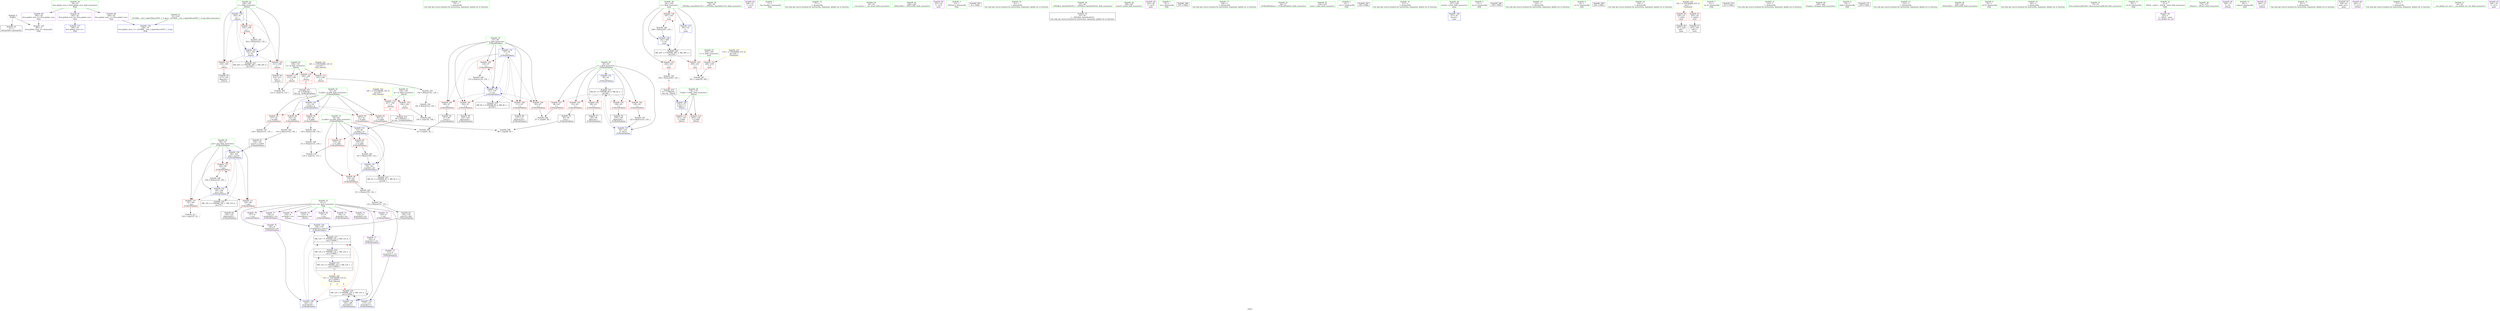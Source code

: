 digraph "SVFG" {
	label="SVFG";

	Node0x55a2af7cf110 [shape=record,color=grey,label="{NodeID: 0\nNullPtr}"];
	Node0x55a2af7cf110 -> Node0x55a2af7e9f40[style=solid];
	Node0x55a2af7cf110 -> Node0x55a2af7eef40[style=solid];
	Node0x55a2af7e8c20 [shape=record,color=red,label="{NodeID: 97\n133\<--63\n\<--m.addr\n_Z10buildTablexx\n}"];
	Node0x55a2af7e8c20 -> Node0x55a2af7f5290[style=solid];
	Node0x55a2af7e6b60 [shape=record,color=green,label="{NodeID: 14\n76\<--1\n\<--dummyObj\nCan only get source location for instruction, argument, global var or function.}"];
	Node0x55a2af7ec7b0 [shape=record,color=grey,label="{NodeID: 194\n264 = Binary(263, 120, )\n|{<s0>13}}"];
	Node0x55a2af7ec7b0:s0 -> Node0x55a2af80e410[style=solid,color=red];
	Node0x55a2af7e9780 [shape=record,color=red,label="{NodeID: 111\n155\<--69\n\<--pos\n_Z10buildTablexx\n}"];
	Node0x55a2af7e9780 -> Node0x55a2af7ea890[style=solid];
	Node0x55a2af7e7960 [shape=record,color=green,label="{NodeID: 28\n38\<--39\n_ZNSt8ios_base4InitC1Ev\<--_ZNSt8ios_base4InitC1Ev_field_insensitive\n}"];
	Node0x55a2af7f4f90 [shape=record,color=grey,label="{NodeID: 208\n86 = cmp(84, 85, )\n}"];
	Node0x55a2af7eeba0 [shape=record,color=red,label="{NodeID: 125\n263\<--241\n\<--i\nmain\n}"];
	Node0x55a2af7eeba0 -> Node0x55a2af7ec7b0[style=solid];
	Node0x55a2af7e85e0 [shape=record,color=green,label="{NodeID: 42\n184\<--185\ni\<--i_field_insensitive\n_Z4testi\n}"];
	Node0x55a2af7e85e0 -> Node0x55a2af7ee790[style=solid];
	Node0x55a2af7e85e0 -> Node0x55a2af7ee860[style=solid];
	Node0x55a2af7e85e0 -> Node0x55a2af7ee930[style=solid];
	Node0x55a2af7e85e0 -> Node0x55a2af7efba0[style=solid];
	Node0x55a2af7e85e0 -> Node0x55a2af7efc70[style=solid];
	Node0x55a2af7ef790 [shape=record,color=blue,label="{NodeID: 139\n69\<--144\npos\<--conv21\n_Z10buildTablexx\n}"];
	Node0x55a2af7ef790 -> Node0x55a2af7e96b0[style=dashed];
	Node0x55a2af7ef790 -> Node0x55a2af7e9780[style=dashed];
	Node0x55a2af7ef790 -> Node0x55a2af7e9850[style=dashed];
	Node0x55a2af7ef790 -> Node0x55a2af7efa00[style=dashed];
	Node0x55a2af7ef790 -> Node0x55a2af7fc8b0[style=dashed];
	Node0x55a2af7ea2e0 [shape=record,color=black,label="{NodeID: 56\n91\<--90\nconv2\<--\n_Z10buildTablexx\n}"];
	Node0x55a2af7ea2e0 -> Node0x55a2af7f5110[style=solid];
	Node0x55a2af7eae40 [shape=record,color=purple,label="{NodeID: 70\n101\<--8\narrayidx\<--res\n_Z10buildTablexx\n}"];
	Node0x55a2af7eb9a0 [shape=record,color=purple,label="{NodeID: 84\n246\<--21\n\<--.str.4\nmain\n}"];
	Node0x55a2af7e5c60 [shape=record,color=green,label="{NodeID: 1\n7\<--1\n__dso_handle\<--dummyObj\nGlob }"];
	Node0x55a2af7e8cf0 [shape=record,color=red,label="{NodeID: 98\n150\<--63\n\<--m.addr\n_Z10buildTablexx\n}"];
	Node0x55a2af7e8cf0 -> Node0x55a2af7f4810[style=solid];
	Node0x55a2af7e6c60 [shape=record,color=green,label="{NodeID: 15\n77\<--1\n\<--dummyObj\nCan only get source location for instruction, argument, global var or function.}"];
	Node0x55a2af7ec930 [shape=record,color=grey,label="{NodeID: 195\n224 = Binary(223, 120, )\n}"];
	Node0x55a2af7ec930 -> Node0x55a2af7efc70[style=solid];
	Node0x55a2af7e9850 [shape=record,color=red,label="{NodeID: 112\n163\<--69\n\<--pos\n_Z10buildTablexx\n}"];
	Node0x55a2af7e9850 -> Node0x55a2af7ecf30[style=solid];
	Node0x55a2af7e7a60 [shape=record,color=green,label="{NodeID: 29\n44\<--45\n__cxa_atexit\<--__cxa_atexit_field_insensitive\n}"];
	Node0x55a2af7f5110 [shape=record,color=grey,label="{NodeID: 209\n93 = cmp(91, 92, )\n}"];
	Node0x55a2af7eec70 [shape=record,color=red,label="{NodeID: 126\n267\<--241\n\<--i\nmain\n}"];
	Node0x55a2af7eec70 -> Node0x55a2af7ecab0[style=solid];
	Node0x55a2af7e86b0 [shape=record,color=green,label="{NodeID: 43\n188\<--189\n_ZNSirsERx\<--_ZNSirsERx_field_insensitive\n}"];
	Node0x55a2af7ef860 [shape=record,color=blue,label="{NodeID: 140\n158\<--154\narrayidx25\<--conv23\n_Z10buildTablexx\n}"];
	Node0x55a2af7ef860 -> Node0x55a2af7ef860[style=dashed];
	Node0x55a2af7ef860 -> Node0x55a2af7fcdb0[style=dashed];
	Node0x55a2af7ea3b0 [shape=record,color=black,label="{NodeID: 57\n100\<--99\nidxprom\<--\n_Z10buildTablexx\n}"];
	Node0x55a2af801b20 [shape=record,color=yellow,style=double,label="{NodeID: 237\n27V_1 = ENCHI(MR_27V_0)\npts\{240 \}\nFun[main]}"];
	Node0x55a2af801b20 -> Node0x55a2af7eea00[style=dashed];
	Node0x55a2af7eaf10 [shape=record,color=purple,label="{NodeID: 71\n104\<--8\narrayidx7\<--res\n_Z10buildTablexx\n}"];
	Node0x55a2af7eaf10 -> Node0x55a2af7ef380[style=solid];
	Node0x55a2af7eba70 [shape=record,color=purple,label="{NodeID: 85\n251\<--24\n\<--.str.5\nmain\n}"];
	Node0x55a2af7e5cf0 [shape=record,color=green,label="{NodeID: 2\n12\<--1\n_ZSt3cin\<--dummyObj\nGlob }"];
	Node0x55a2af80da20 [shape=record,color=black,label="{NodeID: 265\n41 = PHI()\n}"];
	Node0x55a2af7e8dc0 [shape=record,color=red,label="{NodeID: 99\n160\<--63\n\<--m.addr\n_Z10buildTablexx\n}"];
	Node0x55a2af7e8dc0 -> Node0x55a2af7ed0b0[style=solid];
	Node0x55a2af7e6d60 [shape=record,color=green,label="{NodeID: 16\n81\<--1\n\<--dummyObj\nCan only get source location for instruction, argument, global var or function.}"];
	Node0x55a2af7ecab0 [shape=record,color=grey,label="{NodeID: 196\n268 = Binary(267, 120, )\n}"];
	Node0x55a2af7ecab0 -> Node0x55a2af7efee0[style=solid];
	Node0x55a2af7e9920 [shape=record,color=red,label="{NodeID: 113\n197\<--178\n\<--T.addr\n_Z4testi\n}"];
	Node0x55a2af7e7b60 [shape=record,color=green,label="{NodeID: 30\n43\<--49\n_ZNSt8ios_base4InitD1Ev\<--_ZNSt8ios_base4InitD1Ev_field_insensitive\n}"];
	Node0x55a2af7e7b60 -> Node0x55a2af7ea040[style=solid];
	Node0x55a2af7f5290 [shape=record,color=grey,label="{NodeID: 210\n134 = cmp(131, 133, )\n}"];
	Node0x55a2af7eed40 [shape=record,color=blue,label="{NodeID: 127\n283\<--30\nllvm.global_ctors_0\<--\nGlob }"];
	Node0x55a2af7e87b0 [shape=record,color=green,label="{NodeID: 44\n200\<--201\nprintf\<--printf_field_insensitive\n}"];
	Node0x55a2af7ff0b0 [shape=record,color=black,label="{NodeID: 224\nMR_12V_2 = PHI(MR_12V_1, MR_12V_3, )\npts\{110000 \}\n|{<s0>13}}"];
	Node0x55a2af7ff0b0:s0 -> Node0x55a2af7fffb0[style=dashed,color=blue];
	Node0x55a2af7ef930 [shape=record,color=blue,label="{NodeID: 141\n63\<--161\nm.addr\<--shr\n_Z10buildTablexx\n}"];
	Node0x55a2af7ef930 -> Node0x55a2af7e8cf0[style=dashed];
	Node0x55a2af7ef930 -> Node0x55a2af7e8dc0[style=dashed];
	Node0x55a2af7ef930 -> Node0x55a2af7ef930[style=dashed];
	Node0x55a2af7ef930 -> Node0x55a2af7fc3b0[style=dashed];
	Node0x55a2af7ea480 [shape=record,color=black,label="{NodeID: 58\n103\<--102\nidxprom6\<--\n_Z10buildTablexx\n}"];
	Node0x55a2af7eafe0 [shape=record,color=purple,label="{NodeID: 72\n110\<--8\narrayidx9\<--res\n_Z10buildTablexx\n}"];
	Node0x55a2af7ebb40 [shape=record,color=purple,label="{NodeID: 86\n252\<--26\n\<--.str.6\nmain\n}"];
	Node0x55a2af7e5d80 [shape=record,color=green,label="{NodeID: 3\n13\<--1\n.str\<--dummyObj\nGlob }"];
	Node0x55a2af80db20 [shape=record,color=black,label="{NodeID: 266\n187 = PHI()\n}"];
	Node0x55a2af7e8e90 [shape=record,color=red,label="{NodeID: 100\n83\<--65\n\<--i\n_Z10buildTablexx\n}"];
	Node0x55a2af7e8e90 -> Node0x55a2af7ea210[style=solid];
	Node0x55a2af7e6e60 [shape=record,color=green,label="{NodeID: 17\n106\<--1\n\<--dummyObj\nCan only get source location for instruction, argument, global var or function.}"];
	Node0x55a2af7ecc30 [shape=record,color=grey,label="{NodeID: 197\n138 = Binary(137, 132, )\n}"];
	Node0x55a2af7e99f0 [shape=record,color=red,label="{NodeID: 114\n203\<--178\n\<--T.addr\n_Z4testi\n}"];
	Node0x55a2af7e7c60 [shape=record,color=green,label="{NodeID: 31\n56\<--57\n_Z10buildTablexx\<--_Z10buildTablexx_field_insensitive\n}"];
	Node0x55a2af7f5410 [shape=record,color=grey,label="{NodeID: 211\n148 = cmp(147, 81, )\n}"];
	Node0x55a2af7eee40 [shape=record,color=blue,label="{NodeID: 128\n284\<--31\nllvm.global_ctors_1\<--_GLOBAL__sub_I_olpetOdessaONU_1_0.cpp\nGlob }"];
	Node0x55a2af7e88b0 [shape=record,color=green,label="{NodeID: 45\n234\<--235\nmain\<--main_field_insensitive\n}"];
	Node0x55a2af7ff5b0 [shape=record,color=black,label="{NodeID: 225\nMR_20V_2 = PHI(MR_20V_1, MR_20V_4, )\npts\{185 \}\n}"];
	Node0x55a2af7efa00 [shape=record,color=blue,label="{NodeID: 142\n69\<--164\npos\<--dec\n_Z10buildTablexx\n}"];
	Node0x55a2af7efa00 -> Node0x55a2af7e96b0[style=dashed];
	Node0x55a2af7efa00 -> Node0x55a2af7e9780[style=dashed];
	Node0x55a2af7efa00 -> Node0x55a2af7e9850[style=dashed];
	Node0x55a2af7efa00 -> Node0x55a2af7efa00[style=dashed];
	Node0x55a2af7efa00 -> Node0x55a2af7fc8b0[style=dashed];
	Node0x55a2af7ea550 [shape=record,color=black,label="{NodeID: 59\n109\<--108\nidxprom8\<--\n_Z10buildTablexx\n}"];
	Node0x55a2af7eb0b0 [shape=record,color=purple,label="{NodeID: 73\n113\<--8\narrayidx11\<--res\n_Z10buildTablexx\n}"];
	Node0x55a2af7eb0b0 -> Node0x55a2af7ef450[style=solid];
	Node0x55a2af7ebc10 [shape=record,color=purple,label="{NodeID: 87\n283\<--29\nllvm.global_ctors_0\<--llvm.global_ctors\nGlob }"];
	Node0x55a2af7ebc10 -> Node0x55a2af7eed40[style=solid];
	Node0x55a2af7e5e10 [shape=record,color=green,label="{NodeID: 4\n15\<--1\n.str.1\<--dummyObj\nGlob }"];
	Node0x55a2af80dc80 [shape=record,color=black,label="{NodeID: 267\n190 = PHI()\n}"];
	Node0x55a2af7e8f60 [shape=record,color=red,label="{NodeID: 101\n96\<--65\n\<--i\n_Z10buildTablexx\n}"];
	Node0x55a2af7e8f60 -> Node0x55a2af7f4990[style=solid];
	Node0x55a2af7e6f60 [shape=record,color=green,label="{NodeID: 18\n115\<--1\n\<--dummyObj\nCan only get source location for instruction, argument, global var or function.}"];
	Node0x55a2af7ecdb0 [shape=record,color=grey,label="{NodeID: 198\n131 = Binary(132, 129, )\n}"];
	Node0x55a2af7ecdb0 -> Node0x55a2af7f5290[style=solid];
	Node0x55a2af7e9ac0 [shape=record,color=red,label="{NodeID: 115\n191\<--180\n\<--b\n_Z4testi\n}"];
	Node0x55a2af7e9ac0 -> Node0x55a2af7ec630[style=solid];
	Node0x55a2af7e7d60 [shape=record,color=green,label="{NodeID: 32\n61\<--62\nb.addr\<--b.addr_field_insensitive\n_Z10buildTablexx\n}"];
	Node0x55a2af7e7d60 -> Node0x55a2af7ec0b0[style=solid];
	Node0x55a2af7e7d60 -> Node0x55a2af7ec180[style=solid];
	Node0x55a2af7e7d60 -> Node0x55a2af7ec250[style=solid];
	Node0x55a2af7e7d60 -> Node0x55a2af7ec320[style=solid];
	Node0x55a2af7e7d60 -> Node0x55a2af7e8b50[style=solid];
	Node0x55a2af7e7d60 -> Node0x55a2af7ef040[style=solid];
	Node0x55a2af7fb4b0 [shape=record,color=black,label="{NodeID: 212\nMR_6V_3 = PHI(MR_6V_4, MR_6V_2, )\npts\{66 \}\n}"];
	Node0x55a2af7fb4b0 -> Node0x55a2af7e8e90[style=dashed];
	Node0x55a2af7fb4b0 -> Node0x55a2af7e8f60[style=dashed];
	Node0x55a2af7fb4b0 -> Node0x55a2af7e9030[style=dashed];
	Node0x55a2af7fb4b0 -> Node0x55a2af7e9100[style=dashed];
	Node0x55a2af7fb4b0 -> Node0x55a2af7e91d0[style=dashed];
	Node0x55a2af7fb4b0 -> Node0x55a2af7ef5f0[style=dashed];
	Node0x55a2af7eef40 [shape=record,color=blue, style = dotted,label="{NodeID: 129\n285\<--3\nllvm.global_ctors_2\<--dummyVal\nGlob }"];
	Node0x55a2af7e89b0 [shape=record,color=green,label="{NodeID: 46\n237\<--238\nretval\<--retval_field_insensitive\nmain\n}"];
	Node0x55a2af7e89b0 -> Node0x55a2af7efd40[style=solid];
	Node0x55a2af7efad0 [shape=record,color=blue,label="{NodeID: 143\n178\<--177\nT.addr\<--T\n_Z4testi\n}"];
	Node0x55a2af7efad0 -> Node0x55a2af7e9920[style=dashed];
	Node0x55a2af7efad0 -> Node0x55a2af7e99f0[style=dashed];
	Node0x55a2af7ea620 [shape=record,color=black,label="{NodeID: 60\n112\<--111\nidxprom10\<--\n_Z10buildTablexx\n}"];
	Node0x55a2af7eb180 [shape=record,color=purple,label="{NodeID: 74\n139\<--8\n\<--res\n_Z10buildTablexx\n}"];
	Node0x55a2af7ebd10 [shape=record,color=purple,label="{NodeID: 88\n284\<--29\nllvm.global_ctors_1\<--llvm.global_ctors\nGlob }"];
	Node0x55a2af7ebd10 -> Node0x55a2af7eee40[style=solid];
	Node0x55a2af7e6650 [shape=record,color=green,label="{NodeID: 5\n17\<--1\n.str.2\<--dummyObj\nGlob }"];
	Node0x55a2af80dd50 [shape=record,color=black,label="{NodeID: 268\n199 = PHI()\n}"];
	Node0x55a2af7e9030 [shape=record,color=red,label="{NodeID: 102\n99\<--65\n\<--i\n_Z10buildTablexx\n}"];
	Node0x55a2af7e9030 -> Node0x55a2af7ea3b0[style=solid];
	Node0x55a2af7e7060 [shape=record,color=green,label="{NodeID: 19\n120\<--1\n\<--dummyObj\nCan only get source location for instruction, argument, global var or function.}"];
	Node0x55a2af7ecf30 [shape=record,color=grey,label="{NodeID: 199\n164 = Binary(163, 165, )\n}"];
	Node0x55a2af7ecf30 -> Node0x55a2af7efa00[style=solid];
	Node0x55a2af7ee450 [shape=record,color=red,label="{NodeID: 116\n206\<--180\n\<--b\n_Z4testi\n|{<s0>8}}"];
	Node0x55a2af7ee450:s0 -> Node0x55a2af80e120[style=solid,color=red];
	Node0x55a2af7e7e30 [shape=record,color=green,label="{NodeID: 33\n63\<--64\nm.addr\<--m.addr_field_insensitive\n_Z10buildTablexx\n}"];
	Node0x55a2af7e7e30 -> Node0x55a2af7e8c20[style=solid];
	Node0x55a2af7e7e30 -> Node0x55a2af7e8cf0[style=solid];
	Node0x55a2af7e7e30 -> Node0x55a2af7e8dc0[style=solid];
	Node0x55a2af7e7e30 -> Node0x55a2af7ef110[style=solid];
	Node0x55a2af7e7e30 -> Node0x55a2af7ef930[style=solid];
	Node0x55a2af7fb9b0 [shape=record,color=black,label="{NodeID: 213\nMR_8V_2 = PHI(MR_8V_4, MR_8V_1, )\npts\{68 \}\n}"];
	Node0x55a2af7fb9b0 -> Node0x55a2af7ef2b0[style=dashed];
	Node0x55a2af7ef040 [shape=record,color=blue,label="{NodeID: 130\n61\<--59\nb.addr\<--b\n_Z10buildTablexx\n}"];
	Node0x55a2af7ef040 -> Node0x55a2af7ec0b0[style=dashed];
	Node0x55a2af7ef040 -> Node0x55a2af7ec180[style=dashed];
	Node0x55a2af7ef040 -> Node0x55a2af7ec250[style=dashed];
	Node0x55a2af7ef040 -> Node0x55a2af7ec320[style=dashed];
	Node0x55a2af7ef040 -> Node0x55a2af7e8b50[style=dashed];
	Node0x55a2af7e8a80 [shape=record,color=green,label="{NodeID: 47\n239\<--240\nn\<--n_field_insensitive\nmain\n}"];
	Node0x55a2af7e8a80 -> Node0x55a2af7eea00[style=solid];
	Node0x55a2af7fffb0 [shape=record,color=black,label="{NodeID: 227\nMR_12V_2 = PHI(MR_12V_3, MR_12V_1, )\npts\{110000 \}\n|{<s0>13}}"];
	Node0x55a2af7fffb0:s0 -> Node0x55a2af802980[style=dashed,color=red];
	Node0x55a2af7efba0 [shape=record,color=blue,label="{NodeID: 144\n184\<--81\ni\<--\n_Z4testi\n}"];
	Node0x55a2af7efba0 -> Node0x55a2af7ee790[style=dashed];
	Node0x55a2af7efba0 -> Node0x55a2af7ee860[style=dashed];
	Node0x55a2af7efba0 -> Node0x55a2af7ee930[style=dashed];
	Node0x55a2af7efba0 -> Node0x55a2af7efc70[style=dashed];
	Node0x55a2af7efba0 -> Node0x55a2af7ff5b0[style=dashed];
	Node0x55a2af7ea6f0 [shape=record,color=black,label="{NodeID: 61\n144\<--143\nconv21\<--sub20\n_Z10buildTablexx\n}"];
	Node0x55a2af7ea6f0 -> Node0x55a2af7ef790[style=solid];
	Node0x55a2af8026e0 [shape=record,color=yellow,style=double,label="{NodeID: 241\n16V_1 = ENCHI(MR_16V_0)\npts\{181 \}\nFun[_Z4testi]}"];
	Node0x55a2af8026e0 -> Node0x55a2af7e9ac0[style=dashed];
	Node0x55a2af8026e0 -> Node0x55a2af7ee450[style=dashed];
	Node0x55a2af8026e0 -> Node0x55a2af7ee520[style=dashed];
	Node0x55a2af7eb250 [shape=record,color=purple,label="{NodeID: 75\n140\<--8\narrayidx19\<--res\n_Z10buildTablexx\n}"];
	Node0x55a2af7eb250 -> Node0x55a2af7ef6c0[style=solid];
	Node0x55a2af7ebe10 [shape=record,color=purple,label="{NodeID: 89\n285\<--29\nllvm.global_ctors_2\<--llvm.global_ctors\nGlob }"];
	Node0x55a2af7ebe10 -> Node0x55a2af7eef40[style=solid];
	Node0x55a2af7e66e0 [shape=record,color=green,label="{NodeID: 6\n19\<--1\n.str.3\<--dummyObj\nGlob }"];
	Node0x55a2af80de20 [shape=record,color=black,label="{NodeID: 269\n205 = PHI()\n}"];
	Node0x55a2af7e9100 [shape=record,color=red,label="{NodeID: 103\n108\<--65\n\<--i\n_Z10buildTablexx\n}"];
	Node0x55a2af7e9100 -> Node0x55a2af7ea550[style=solid];
	Node0x55a2af7e7160 [shape=record,color=green,label="{NodeID: 20\n130\<--1\n\<--dummyObj\nCan only get source location for instruction, argument, global var or function.}"];
	Node0x55a2af7ed0b0 [shape=record,color=grey,label="{NodeID: 200\n161 = Binary(160, 132, )\n}"];
	Node0x55a2af7ed0b0 -> Node0x55a2af7ef930[style=solid];
	Node0x55a2af7ee520 [shape=record,color=red,label="{NodeID: 117\n213\<--180\n\<--b\n_Z4testi\n}"];
	Node0x55a2af7ee520 -> Node0x55a2af7f4b10[style=solid];
	Node0x55a2af7e7f00 [shape=record,color=green,label="{NodeID: 34\n65\<--66\ni\<--i_field_insensitive\n_Z10buildTablexx\n}"];
	Node0x55a2af7e7f00 -> Node0x55a2af7e8e90[style=solid];
	Node0x55a2af7e7f00 -> Node0x55a2af7e8f60[style=solid];
	Node0x55a2af7e7f00 -> Node0x55a2af7e9030[style=solid];
	Node0x55a2af7e7f00 -> Node0x55a2af7e9100[style=solid];
	Node0x55a2af7e7f00 -> Node0x55a2af7e91d0[style=solid];
	Node0x55a2af7e7f00 -> Node0x55a2af7ef1e0[style=solid];
	Node0x55a2af7e7f00 -> Node0x55a2af7ef5f0[style=solid];
	Node0x55a2af7ef110 [shape=record,color=blue,label="{NodeID: 131\n63\<--60\nm.addr\<--m\n_Z10buildTablexx\n}"];
	Node0x55a2af7ef110 -> Node0x55a2af7e8c20[style=dashed];
	Node0x55a2af7ef110 -> Node0x55a2af7e8cf0[style=dashed];
	Node0x55a2af7ef110 -> Node0x55a2af7e8dc0[style=dashed];
	Node0x55a2af7ef110 -> Node0x55a2af7ef930[style=dashed];
	Node0x55a2af7ef110 -> Node0x55a2af7fc3b0[style=dashed];
	Node0x55a2af7e9b70 [shape=record,color=green,label="{NodeID: 48\n241\<--242\ni\<--i_field_insensitive\nmain\n}"];
	Node0x55a2af7e9b70 -> Node0x55a2af7eead0[style=solid];
	Node0x55a2af7e9b70 -> Node0x55a2af7eeba0[style=solid];
	Node0x55a2af7e9b70 -> Node0x55a2af7eec70[style=solid];
	Node0x55a2af7e9b70 -> Node0x55a2af7efe10[style=solid];
	Node0x55a2af7e9b70 -> Node0x55a2af7efee0[style=solid];
	Node0x55a2af8004b0 [shape=record,color=black,label="{NodeID: 228\nMR_29V_3 = PHI(MR_29V_4, MR_29V_2, )\npts\{242 \}\n}"];
	Node0x55a2af8004b0 -> Node0x55a2af7eead0[style=dashed];
	Node0x55a2af8004b0 -> Node0x55a2af7eeba0[style=dashed];
	Node0x55a2af8004b0 -> Node0x55a2af7eec70[style=dashed];
	Node0x55a2af8004b0 -> Node0x55a2af7efee0[style=dashed];
	Node0x55a2af7efc70 [shape=record,color=blue,label="{NodeID: 145\n184\<--224\ni\<--inc\n_Z4testi\n}"];
	Node0x55a2af7efc70 -> Node0x55a2af7ee790[style=dashed];
	Node0x55a2af7efc70 -> Node0x55a2af7ee860[style=dashed];
	Node0x55a2af7efc70 -> Node0x55a2af7ee930[style=dashed];
	Node0x55a2af7efc70 -> Node0x55a2af7efc70[style=dashed];
	Node0x55a2af7efc70 -> Node0x55a2af7ff5b0[style=dashed];
	Node0x55a2af7ea7c0 [shape=record,color=black,label="{NodeID: 62\n154\<--152\nconv23\<--add\n_Z10buildTablexx\n}"];
	Node0x55a2af7ea7c0 -> Node0x55a2af7ef860[style=solid];
	Node0x55a2af8027c0 [shape=record,color=yellow,style=double,label="{NodeID: 242\n18V_1 = ENCHI(MR_18V_0)\npts\{183 \}\nFun[_Z4testi]}"];
	Node0x55a2af8027c0 -> Node0x55a2af7ee5f0[style=dashed];
	Node0x55a2af8027c0 -> Node0x55a2af7ee6c0[style=dashed];
	Node0x55a2af7eb320 [shape=record,color=purple,label="{NodeID: 76\n157\<--8\n\<--res\n_Z10buildTablexx\n}"];
	Node0x55a2af7ebf10 [shape=record,color=red,label="{NodeID: 90\n244\<--23\n\<--stdin\nmain\n}"];
	Node0x55a2af7ebf10 -> Node0x55a2af7eab00[style=solid];
	Node0x55a2af7e6770 [shape=record,color=green,label="{NodeID: 7\n21\<--1\n.str.4\<--dummyObj\nGlob }"];
	Node0x55a2af80df20 [shape=record,color=black,label="{NodeID: 270\n221 = PHI()\n}"];
	Node0x55a2af7e91d0 [shape=record,color=red,label="{NodeID: 104\n124\<--65\n\<--i\n_Z10buildTablexx\n}"];
	Node0x55a2af7e91d0 -> Node0x55a2af7f2600[style=solid];
	Node0x55a2af7e7260 [shape=record,color=green,label="{NodeID: 21\n132\<--1\n\<--dummyObj\nCan only get source location for instruction, argument, global var or function.}"];
	Node0x55a2af7ed230 [shape=record,color=grey,label="{NodeID: 201\n152 = Binary(151, 153, )\n}"];
	Node0x55a2af7ed230 -> Node0x55a2af7ea7c0[style=solid];
	Node0x55a2af7ee5f0 [shape=record,color=red,label="{NodeID: 118\n194\<--182\n\<--m\n_Z4testi\n}"];
	Node0x55a2af7ee5f0 -> Node0x55a2af7f4c90[style=solid];
	Node0x55a2af7e7fd0 [shape=record,color=green,label="{NodeID: 35\n67\<--68\nj\<--j_field_insensitive\n_Z10buildTablexx\n}"];
	Node0x55a2af7e7fd0 -> Node0x55a2af7e92a0[style=solid];
	Node0x55a2af7e7fd0 -> Node0x55a2af7e9370[style=solid];
	Node0x55a2af7e7fd0 -> Node0x55a2af7e9440[style=solid];
	Node0x55a2af7e7fd0 -> Node0x55a2af7e9510[style=solid];
	Node0x55a2af7e7fd0 -> Node0x55a2af7e95e0[style=solid];
	Node0x55a2af7e7fd0 -> Node0x55a2af7ef2b0[style=solid];
	Node0x55a2af7e7fd0 -> Node0x55a2af7ef520[style=solid];
	Node0x55a2af7fc3b0 [shape=record,color=black,label="{NodeID: 215\nMR_4V_3 = PHI(MR_4V_2, MR_4V_4, )\npts\{64 \}\n}"];
	Node0x55a2af7ef1e0 [shape=record,color=blue,label="{NodeID: 132\n65\<--81\ni\<--\n_Z10buildTablexx\n}"];
	Node0x55a2af7ef1e0 -> Node0x55a2af7fb4b0[style=dashed];
	Node0x55a2af7e9c40 [shape=record,color=green,label="{NodeID: 49\n248\<--249\nfreopen\<--freopen_field_insensitive\n}"];
	Node0x55a2af7efd40 [shape=record,color=blue,label="{NodeID: 146\n237\<--81\nretval\<--\nmain\n}"];
	Node0x55a2af7ea890 [shape=record,color=black,label="{NodeID: 63\n156\<--155\nidxprom24\<--\n_Z10buildTablexx\n}"];
	Node0x55a2af7eb3f0 [shape=record,color=purple,label="{NodeID: 77\n158\<--8\narrayidx25\<--res\n_Z10buildTablexx\n}"];
	Node0x55a2af7eb3f0 -> Node0x55a2af7ef860[style=solid];
	Node0x55a2af7ebfe0 [shape=record,color=red,label="{NodeID: 91\n250\<--28\n\<--stdout\nmain\n}"];
	Node0x55a2af7ebfe0 -> Node0x55a2af7eabd0[style=solid];
	Node0x55a2af7e6800 [shape=record,color=green,label="{NodeID: 8\n23\<--1\nstdin\<--dummyObj\nGlob }"];
	Node0x55a2af80e020 [shape=record,color=black,label="{NodeID: 271\n254 = PHI()\n}"];
	Node0x55a2af7e92a0 [shape=record,color=red,label="{NodeID: 105\n90\<--67\n\<--j\n_Z10buildTablexx\n}"];
	Node0x55a2af7e92a0 -> Node0x55a2af7ea2e0[style=solid];
	Node0x55a2af7e7360 [shape=record,color=green,label="{NodeID: 22\n153\<--1\n\<--dummyObj\nCan only get source location for instruction, argument, global var or function.}"];
	Node0x55a2af7f46d0 [shape=record,color=grey,label="{NodeID: 202\n143 = Binary(142, 130, )\n}"];
	Node0x55a2af7f46d0 -> Node0x55a2af7ea6f0[style=solid];
	Node0x55a2af7ee6c0 [shape=record,color=red,label="{NodeID: 119\n207\<--182\n\<--m\n_Z4testi\n|{<s0>8}}"];
	Node0x55a2af7ee6c0:s0 -> Node0x55a2af80e310[style=solid,color=red];
	Node0x55a2af7e80a0 [shape=record,color=green,label="{NodeID: 36\n69\<--70\npos\<--pos_field_insensitive\n_Z10buildTablexx\n}"];
	Node0x55a2af7e80a0 -> Node0x55a2af7e96b0[style=solid];
	Node0x55a2af7e80a0 -> Node0x55a2af7e9780[style=solid];
	Node0x55a2af7e80a0 -> Node0x55a2af7e9850[style=solid];
	Node0x55a2af7e80a0 -> Node0x55a2af7ef790[style=solid];
	Node0x55a2af7e80a0 -> Node0x55a2af7efa00[style=solid];
	Node0x55a2af7fc8b0 [shape=record,color=black,label="{NodeID: 216\nMR_10V_2 = PHI(MR_10V_1, MR_10V_4, )\npts\{70 \}\n}"];
	Node0x55a2af7ef2b0 [shape=record,color=blue,label="{NodeID: 133\n67\<--81\nj\<--\n_Z10buildTablexx\n}"];
	Node0x55a2af7ef2b0 -> Node0x55a2af7e92a0[style=dashed];
	Node0x55a2af7ef2b0 -> Node0x55a2af7e9370[style=dashed];
	Node0x55a2af7ef2b0 -> Node0x55a2af7e9440[style=dashed];
	Node0x55a2af7ef2b0 -> Node0x55a2af7e9510[style=dashed];
	Node0x55a2af7ef2b0 -> Node0x55a2af7e95e0[style=dashed];
	Node0x55a2af7ef2b0 -> Node0x55a2af7ef520[style=dashed];
	Node0x55a2af7ef2b0 -> Node0x55a2af7fb9b0[style=dashed];
	Node0x55a2af7e9d40 [shape=record,color=green,label="{NodeID: 50\n255\<--256\n_ZNSirsERi\<--_ZNSirsERi_field_insensitive\n}"];
	Node0x55a2af7efe10 [shape=record,color=blue,label="{NodeID: 147\n241\<--81\ni\<--\nmain\n}"];
	Node0x55a2af7efe10 -> Node0x55a2af8004b0[style=dashed];
	Node0x55a2af7ea960 [shape=record,color=black,label="{NodeID: 64\n212\<--211\nconv\<--\n_Z4testi\n}"];
	Node0x55a2af7ea960 -> Node0x55a2af7f4b10[style=solid];
	Node0x55a2af802980 [shape=record,color=yellow,style=double,label="{NodeID: 244\n12V_1 = ENCHI(MR_12V_0)\npts\{110000 \}\nFun[_Z4testi]|{|<s1>8|<s2>8|<s3>8}}"];
	Node0x55a2af802980 -> Node0x55a2af7ff0b0[style=dashed];
	Node0x55a2af802980:s1 -> Node0x55a2af7ef6c0[style=dashed,color=red];
	Node0x55a2af802980:s2 -> Node0x55a2af7fcdb0[style=dashed,color=red];
	Node0x55a2af802980:s3 -> Node0x55a2af7fd7b0[style=dashed,color=red];
	Node0x55a2af7eb4c0 [shape=record,color=purple,label="{NodeID: 78\n218\<--8\narrayidx\<--res\n_Z4testi\n}"];
	Node0x55a2af7ec0b0 [shape=record,color=red,label="{NodeID: 92\n85\<--61\n\<--b.addr\n_Z10buildTablexx\n}"];
	Node0x55a2af7ec0b0 -> Node0x55a2af7f4f90[style=solid];
	Node0x55a2af7e6890 [shape=record,color=green,label="{NodeID: 9\n24\<--1\n.str.5\<--dummyObj\nGlob }"];
	Node0x55a2af80e120 [shape=record,color=black,label="{NodeID: 272\n59 = PHI(206, )\n0th arg _Z10buildTablexx }"];
	Node0x55a2af80e120 -> Node0x55a2af7ef040[style=solid];
	Node0x55a2af7f2300 [shape=record,color=grey,label="{NodeID: 189\n119 = Binary(118, 120, )\n}"];
	Node0x55a2af7f2300 -> Node0x55a2af7ef520[style=solid];
	Node0x55a2af7e9370 [shape=record,color=red,label="{NodeID: 106\n95\<--67\n\<--j\n_Z10buildTablexx\n}"];
	Node0x55a2af7e9370 -> Node0x55a2af7f4990[style=solid];
	Node0x55a2af7e7460 [shape=record,color=green,label="{NodeID: 23\n165\<--1\n\<--dummyObj\nCan only get source location for instruction, argument, global var or function.}"];
	Node0x55a2af7f4810 [shape=record,color=grey,label="{NodeID: 203\n151 = Binary(150, 132, )\n}"];
	Node0x55a2af7f4810 -> Node0x55a2af7ed230[style=solid];
	Node0x55a2af7ee790 [shape=record,color=red,label="{NodeID: 120\n211\<--184\n\<--i\n_Z4testi\n}"];
	Node0x55a2af7ee790 -> Node0x55a2af7ea960[style=solid];
	Node0x55a2af7e8170 [shape=record,color=green,label="{NodeID: 37\n78\<--79\nllvm.memset.p0i8.i64\<--llvm.memset.p0i8.i64_field_insensitive\n}"];
	Node0x55a2af7fcdb0 [shape=record,color=black,label="{NodeID: 217\nMR_12V_7 = PHI(MR_12V_2, MR_12V_9, )\npts\{110000 \}\n|{<s0>8}}"];
	Node0x55a2af7fcdb0:s0 -> Node0x55a2af7ff0b0[style=dashed,color=blue];
	Node0x55a2af7ef380 [shape=record,color=blue,label="{NodeID: 134\n104\<--106\narrayidx7\<--\n_Z10buildTablexx\n}"];
	Node0x55a2af7ef380 -> Node0x55a2af7fd7b0[style=dashed];
	Node0x55a2af7e9e40 [shape=record,color=green,label="{NodeID: 51\n31\<--279\n_GLOBAL__sub_I_olpetOdessaONU_1_0.cpp\<--_GLOBAL__sub_I_olpetOdessaONU_1_0.cpp_field_insensitive\n}"];
	Node0x55a2af7e9e40 -> Node0x55a2af7eee40[style=solid];
	Node0x55a2af7efee0 [shape=record,color=blue,label="{NodeID: 148\n241\<--268\ni\<--inc\nmain\n}"];
	Node0x55a2af7efee0 -> Node0x55a2af8004b0[style=dashed];
	Node0x55a2af7eaa30 [shape=record,color=black,label="{NodeID: 65\n217\<--216\nidxprom\<--\n_Z4testi\n}"];
	Node0x55a2af7eb590 [shape=record,color=purple,label="{NodeID: 79\n219\<--8\narraydecay\<--res\n_Z4testi\n}"];
	Node0x55a2af7ec180 [shape=record,color=red,label="{NodeID: 93\n92\<--61\n\<--b.addr\n_Z10buildTablexx\n}"];
	Node0x55a2af7ec180 -> Node0x55a2af7f5110[style=solid];
	Node0x55a2af7e6920 [shape=record,color=green,label="{NodeID: 10\n26\<--1\n.str.6\<--dummyObj\nGlob }"];
	Node0x55a2af80e310 [shape=record,color=black,label="{NodeID: 273\n60 = PHI(207, )\n1st arg _Z10buildTablexx }"];
	Node0x55a2af80e310 -> Node0x55a2af7ef110[style=solid];
	Node0x55a2af7f2480 [shape=record,color=grey,label="{NodeID: 190\n129 = Binary(128, 130, )\n}"];
	Node0x55a2af7f2480 -> Node0x55a2af7ecdb0[style=solid];
	Node0x55a2af7e9440 [shape=record,color=red,label="{NodeID: 107\n102\<--67\n\<--j\n_Z10buildTablexx\n}"];
	Node0x55a2af7e9440 -> Node0x55a2af7ea480[style=solid];
	Node0x55a2af7e7560 [shape=record,color=green,label="{NodeID: 24\n4\<--6\n_ZStL8__ioinit\<--_ZStL8__ioinit_field_insensitive\nGlob }"];
	Node0x55a2af7e7560 -> Node0x55a2af7eaca0[style=solid];
	Node0x55a2af7f4990 [shape=record,color=grey,label="{NodeID: 204\n97 = cmp(95, 96, )\n}"];
	Node0x55a2af7ee860 [shape=record,color=red,label="{NodeID: 121\n216\<--184\n\<--i\n_Z4testi\n}"];
	Node0x55a2af7ee860 -> Node0x55a2af7eaa30[style=solid];
	Node0x55a2af7e8270 [shape=record,color=green,label="{NodeID: 38\n174\<--175\n_Z4testi\<--_Z4testi_field_insensitive\n}"];
	Node0x55a2af7ef450 [shape=record,color=blue,label="{NodeID: 135\n113\<--115\narrayidx11\<--\n_Z10buildTablexx\n}"];
	Node0x55a2af7ef450 -> Node0x55a2af7fd7b0[style=dashed];
	Node0x55a2af7e9f40 [shape=record,color=black,label="{NodeID: 52\n2\<--3\ndummyVal\<--dummyVal\n}"];
	Node0x55a2af7eab00 [shape=record,color=black,label="{NodeID: 66\n247\<--244\ncall\<--\nmain\n}"];
	Node0x55a2af7eb660 [shape=record,color=purple,label="{NodeID: 80\n198\<--13\n\<--.str\n_Z4testi\n}"];
	Node0x55a2af7ec250 [shape=record,color=red,label="{NodeID: 94\n128\<--61\n\<--b.addr\n_Z10buildTablexx\n}"];
	Node0x55a2af7ec250 -> Node0x55a2af7f2480[style=solid];
	Node0x55a2af7e69b0 [shape=record,color=green,label="{NodeID: 11\n28\<--1\nstdout\<--dummyObj\nGlob }"];
	Node0x55a2af80e410 [shape=record,color=black,label="{NodeID: 274\n177 = PHI(264, )\n0th arg _Z4testi }"];
	Node0x55a2af80e410 -> Node0x55a2af7efad0[style=solid];
	Node0x55a2af7f2600 [shape=record,color=grey,label="{NodeID: 191\n125 = Binary(124, 120, )\n}"];
	Node0x55a2af7f2600 -> Node0x55a2af7ef5f0[style=solid];
	Node0x55a2af7e9510 [shape=record,color=red,label="{NodeID: 108\n111\<--67\n\<--j\n_Z10buildTablexx\n}"];
	Node0x55a2af7e9510 -> Node0x55a2af7ea620[style=solid];
	Node0x55a2af7e7660 [shape=record,color=green,label="{NodeID: 25\n8\<--11\nres\<--res_field_insensitive\nGlob }"];
	Node0x55a2af7e7660 -> Node0x55a2af7ead70[style=solid];
	Node0x55a2af7e7660 -> Node0x55a2af7eae40[style=solid];
	Node0x55a2af7e7660 -> Node0x55a2af7eaf10[style=solid];
	Node0x55a2af7e7660 -> Node0x55a2af7eafe0[style=solid];
	Node0x55a2af7e7660 -> Node0x55a2af7eb0b0[style=solid];
	Node0x55a2af7e7660 -> Node0x55a2af7eb180[style=solid];
	Node0x55a2af7e7660 -> Node0x55a2af7eb250[style=solid];
	Node0x55a2af7e7660 -> Node0x55a2af7eb320[style=solid];
	Node0x55a2af7e7660 -> Node0x55a2af7eb3f0[style=solid];
	Node0x55a2af7e7660 -> Node0x55a2af7eb4c0[style=solid];
	Node0x55a2af7e7660 -> Node0x55a2af7eb590[style=solid];
	Node0x55a2af7f4b10 [shape=record,color=grey,label="{NodeID: 205\n214 = cmp(212, 213, )\n}"];
	Node0x55a2af7ee930 [shape=record,color=red,label="{NodeID: 122\n223\<--184\n\<--i\n_Z4testi\n}"];
	Node0x55a2af7ee930 -> Node0x55a2af7ec930[style=solid];
	Node0x55a2af7e8370 [shape=record,color=green,label="{NodeID: 39\n178\<--179\nT.addr\<--T.addr_field_insensitive\n_Z4testi\n}"];
	Node0x55a2af7e8370 -> Node0x55a2af7e9920[style=solid];
	Node0x55a2af7e8370 -> Node0x55a2af7e99f0[style=solid];
	Node0x55a2af7e8370 -> Node0x55a2af7efad0[style=solid];
	Node0x55a2af7fd7b0 [shape=record,color=black,label="{NodeID: 219\nMR_12V_3 = PHI(MR_12V_5, MR_12V_2, )\npts\{110000 \}\n}"];
	Node0x55a2af7fd7b0 -> Node0x55a2af7ef380[style=dashed];
	Node0x55a2af7fd7b0 -> Node0x55a2af7ef450[style=dashed];
	Node0x55a2af7fd7b0 -> Node0x55a2af7ef6c0[style=dashed];
	Node0x55a2af7fd7b0 -> Node0x55a2af7fcdb0[style=dashed];
	Node0x55a2af7fd7b0 -> Node0x55a2af7fd7b0[style=dashed];
	Node0x55a2af7ef520 [shape=record,color=blue,label="{NodeID: 136\n67\<--119\nj\<--inc\n_Z10buildTablexx\n}"];
	Node0x55a2af7ef520 -> Node0x55a2af7e92a0[style=dashed];
	Node0x55a2af7ef520 -> Node0x55a2af7e9370[style=dashed];
	Node0x55a2af7ef520 -> Node0x55a2af7e9440[style=dashed];
	Node0x55a2af7ef520 -> Node0x55a2af7e9510[style=dashed];
	Node0x55a2af7ef520 -> Node0x55a2af7e95e0[style=dashed];
	Node0x55a2af7ef520 -> Node0x55a2af7ef520[style=dashed];
	Node0x55a2af7ef520 -> Node0x55a2af7fb9b0[style=dashed];
	Node0x55a2af7ea040 [shape=record,color=black,label="{NodeID: 53\n42\<--43\n\<--_ZNSt8ios_base4InitD1Ev\nCan only get source location for instruction, argument, global var or function.}"];
	Node0x55a2af7eabd0 [shape=record,color=black,label="{NodeID: 67\n253\<--250\ncall1\<--\nmain\n}"];
	Node0x55a2af7eb730 [shape=record,color=purple,label="{NodeID: 81\n204\<--15\n\<--.str.1\n_Z4testi\n}"];
	Node0x55a2af7ec320 [shape=record,color=red,label="{NodeID: 95\n137\<--61\n\<--b.addr\n_Z10buildTablexx\n}"];
	Node0x55a2af7ec320 -> Node0x55a2af7ecc30[style=solid];
	Node0x55a2af7e6a40 [shape=record,color=green,label="{NodeID: 12\n30\<--1\n\<--dummyObj\nCan only get source location for instruction, argument, global var or function.}"];
	Node0x55a2af7ec4b0 [shape=record,color=grey,label="{NodeID: 192\n193 = Binary(132, 192, )\n}"];
	Node0x55a2af7ec4b0 -> Node0x55a2af7f4c90[style=solid];
	Node0x55a2af7e95e0 [shape=record,color=red,label="{NodeID: 109\n118\<--67\n\<--j\n_Z10buildTablexx\n}"];
	Node0x55a2af7e95e0 -> Node0x55a2af7f2300[style=solid];
	Node0x55a2af7e7760 [shape=record,color=green,label="{NodeID: 26\n29\<--33\nllvm.global_ctors\<--llvm.global_ctors_field_insensitive\nGlob }"];
	Node0x55a2af7e7760 -> Node0x55a2af7ebc10[style=solid];
	Node0x55a2af7e7760 -> Node0x55a2af7ebd10[style=solid];
	Node0x55a2af7e7760 -> Node0x55a2af7ebe10[style=solid];
	Node0x55a2af7f4c90 [shape=record,color=grey,label="{NodeID: 206\n195 = cmp(193, 194, )\n}"];
	Node0x55a2af7eea00 [shape=record,color=red,label="{NodeID: 123\n260\<--239\n\<--n\nmain\n}"];
	Node0x55a2af7eea00 -> Node0x55a2af7f4e10[style=solid];
	Node0x55a2af7e8440 [shape=record,color=green,label="{NodeID: 40\n180\<--181\nb\<--b_field_insensitive\n_Z4testi\n}"];
	Node0x55a2af7e8440 -> Node0x55a2af7e9ac0[style=solid];
	Node0x55a2af7e8440 -> Node0x55a2af7ee450[style=solid];
	Node0x55a2af7e8440 -> Node0x55a2af7ee520[style=solid];
	Node0x55a2af7ef5f0 [shape=record,color=blue,label="{NodeID: 137\n65\<--125\ni\<--inc13\n_Z10buildTablexx\n}"];
	Node0x55a2af7ef5f0 -> Node0x55a2af7fb4b0[style=dashed];
	Node0x55a2af7ea140 [shape=record,color=black,label="{NodeID: 54\n236\<--81\nmain_ret\<--\nmain\n}"];
	Node0x55a2af7eaca0 [shape=record,color=purple,label="{NodeID: 68\n40\<--4\n\<--_ZStL8__ioinit\n__cxx_global_var_init\n}"];
	Node0x55a2af7eb800 [shape=record,color=purple,label="{NodeID: 82\n220\<--17\n\<--.str.2\n_Z4testi\n}"];
	Node0x55a2af7e8b50 [shape=record,color=red,label="{NodeID: 96\n142\<--61\n\<--b.addr\n_Z10buildTablexx\n}"];
	Node0x55a2af7e8b50 -> Node0x55a2af7f46d0[style=solid];
	Node0x55a2af7e6ad0 [shape=record,color=green,label="{NodeID: 13\n75\<--1\n\<--dummyObj\nCan only get source location for instruction, argument, global var or function.}"];
	Node0x55a2af7ec630 [shape=record,color=grey,label="{NodeID: 193\n192 = Binary(191, 130, )\n}"];
	Node0x55a2af7ec630 -> Node0x55a2af7ec4b0[style=solid];
	Node0x55a2af7e96b0 [shape=record,color=red,label="{NodeID: 110\n147\<--69\n\<--pos\n_Z10buildTablexx\n}"];
	Node0x55a2af7e96b0 -> Node0x55a2af7f5410[style=solid];
	Node0x55a2af7e7860 [shape=record,color=green,label="{NodeID: 27\n34\<--35\n__cxx_global_var_init\<--__cxx_global_var_init_field_insensitive\n}"];
	Node0x55a2af7f4e10 [shape=record,color=grey,label="{NodeID: 207\n261 = cmp(259, 260, )\n}"];
	Node0x55a2af7eead0 [shape=record,color=red,label="{NodeID: 124\n259\<--241\n\<--i\nmain\n}"];
	Node0x55a2af7eead0 -> Node0x55a2af7f4e10[style=solid];
	Node0x55a2af7e8510 [shape=record,color=green,label="{NodeID: 41\n182\<--183\nm\<--m_field_insensitive\n_Z4testi\n}"];
	Node0x55a2af7e8510 -> Node0x55a2af7ee5f0[style=solid];
	Node0x55a2af7e8510 -> Node0x55a2af7ee6c0[style=solid];
	Node0x55a2af7ef6c0 [shape=record,color=blue,label="{NodeID: 138\n140\<--115\narrayidx19\<--\n_Z10buildTablexx\n}"];
	Node0x55a2af7ef6c0 -> Node0x55a2af7ef860[style=dashed];
	Node0x55a2af7ef6c0 -> Node0x55a2af7fcdb0[style=dashed];
	Node0x55a2af7ea210 [shape=record,color=black,label="{NodeID: 55\n84\<--83\nconv\<--\n_Z10buildTablexx\n}"];
	Node0x55a2af7ea210 -> Node0x55a2af7f4f90[style=solid];
	Node0x55a2af801930 [shape=record,color=yellow,style=double,label="{NodeID: 235\n23V_1 = ENCHI(MR_23V_0)\npts\{1 \}\nFun[main]}"];
	Node0x55a2af801930 -> Node0x55a2af7ebf10[style=dashed];
	Node0x55a2af801930 -> Node0x55a2af7ebfe0[style=dashed];
	Node0x55a2af7ead70 [shape=record,color=purple,label="{NodeID: 69\n73\<--8\n\<--res\n_Z10buildTablexx\n}"];
	Node0x55a2af7eb8d0 [shape=record,color=purple,label="{NodeID: 83\n245\<--19\n\<--.str.3\nmain\n}"];
}
